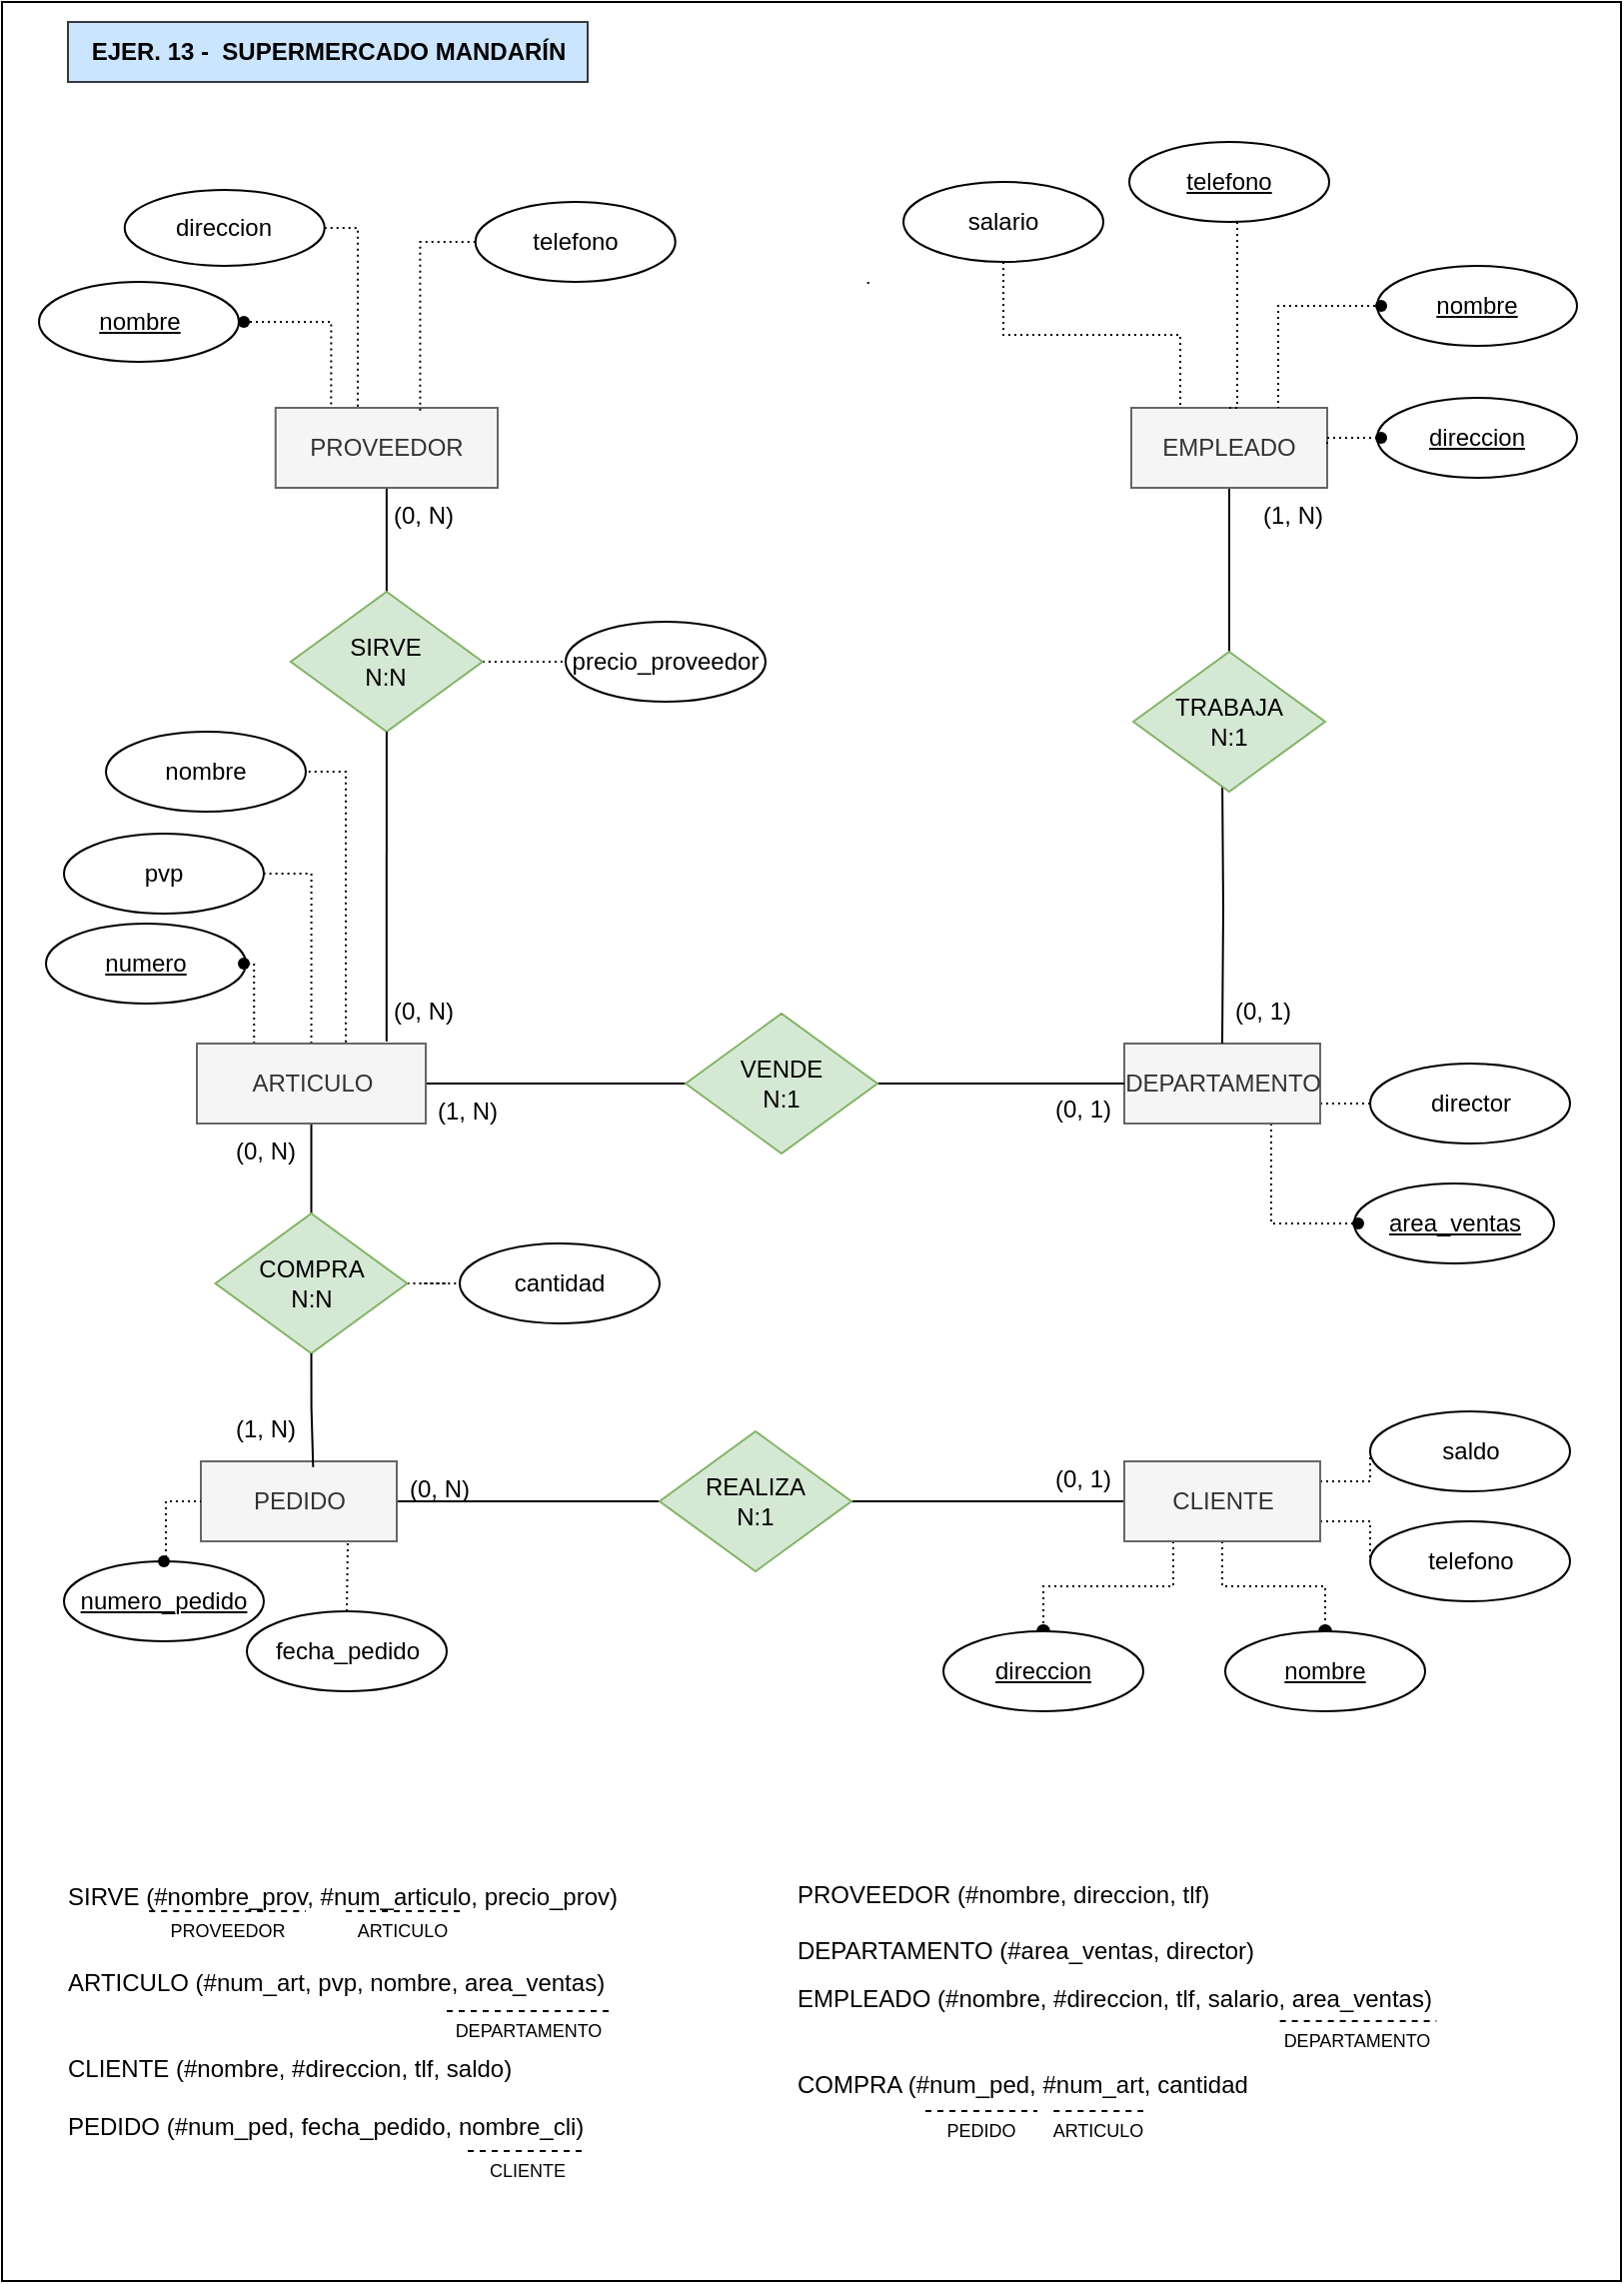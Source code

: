 <mxfile version="22.0.8" type="github">
  <diagram name="Página-1" id="rNv2XT3DsrLmQqYqhx01">
    <mxGraphModel dx="2074" dy="1156" grid="1" gridSize="10" guides="1" tooltips="1" connect="1" arrows="1" fold="1" page="1" pageScale="1" pageWidth="827" pageHeight="1169" math="0" shadow="0">
      <root>
        <mxCell id="0" />
        <mxCell id="1" parent="0" />
        <mxCell id="OWSkSyXiMmT7w753Sau2-60" value="&lt;br&gt;" style="rounded=0;whiteSpace=wrap;html=1;" parent="1" vertex="1">
          <mxGeometry x="8" y="15" width="810" height="1140" as="geometry" />
        </mxCell>
        <mxCell id="OWSkSyXiMmT7w753Sau2-1" style="edgeStyle=orthogonalEdgeStyle;rounded=0;orthogonalLoop=1;jettySize=auto;html=1;exitX=0.25;exitY=0;exitDx=0;exitDy=0;dashed=1;dashPattern=1 2;endArrow=none;endFill=0;" parent="1" source="OWSkSyXiMmT7w753Sau2-5" target="OWSkSyXiMmT7w753Sau2-28" edge="1">
          <mxGeometry relative="1" as="geometry">
            <Array as="points">
              <mxPoint x="134" y="496" />
            </Array>
          </mxGeometry>
        </mxCell>
        <mxCell id="OWSkSyXiMmT7w753Sau2-2" style="edgeStyle=orthogonalEdgeStyle;rounded=0;orthogonalLoop=1;jettySize=auto;html=1;exitX=1;exitY=0.5;exitDx=0;exitDy=0;endArrow=none;endFill=0;" parent="1" source="OWSkSyXiMmT7w753Sau2-5" target="OWSkSyXiMmT7w753Sau2-62" edge="1">
          <mxGeometry relative="1" as="geometry" />
        </mxCell>
        <mxCell id="OWSkSyXiMmT7w753Sau2-136" style="edgeStyle=orthogonalEdgeStyle;rounded=0;orthogonalLoop=1;jettySize=auto;html=1;exitX=0.75;exitY=0;exitDx=0;exitDy=0;entryX=1;entryY=0.5;entryDx=0;entryDy=0;dashed=1;dashPattern=1 2;endArrow=none;endFill=0;" parent="1" source="OWSkSyXiMmT7w753Sau2-5" target="OWSkSyXiMmT7w753Sau2-25" edge="1">
          <mxGeometry relative="1" as="geometry">
            <Array as="points">
              <mxPoint x="180" y="536" />
              <mxPoint x="180" y="400" />
            </Array>
          </mxGeometry>
        </mxCell>
        <mxCell id="OWSkSyXiMmT7w753Sau2-137" style="edgeStyle=orthogonalEdgeStyle;rounded=0;orthogonalLoop=1;jettySize=auto;html=1;exitX=0.5;exitY=0;exitDx=0;exitDy=0;entryX=1;entryY=0.5;entryDx=0;entryDy=0;dashed=1;dashPattern=1 2;endArrow=none;endFill=0;" parent="1" source="OWSkSyXiMmT7w753Sau2-5" target="OWSkSyXiMmT7w753Sau2-24" edge="1">
          <mxGeometry relative="1" as="geometry" />
        </mxCell>
        <mxCell id="OWSkSyXiMmT7w753Sau2-144" style="edgeStyle=orthogonalEdgeStyle;rounded=0;orthogonalLoop=1;jettySize=auto;html=1;exitX=0.5;exitY=1;exitDx=0;exitDy=0;endArrow=none;endFill=0;" parent="1" source="OWSkSyXiMmT7w753Sau2-5" target="OWSkSyXiMmT7w753Sau2-135" edge="1">
          <mxGeometry relative="1" as="geometry" />
        </mxCell>
        <mxCell id="OWSkSyXiMmT7w753Sau2-5" value="ARTICULO" style="whiteSpace=wrap;html=1;align=center;fillColor=#f5f5f5;fontColor=#333333;strokeColor=#666666;" parent="1" vertex="1">
          <mxGeometry x="105.5" y="536" width="114.5" height="40" as="geometry" />
        </mxCell>
        <mxCell id="OWSkSyXiMmT7w753Sau2-7" style="edgeStyle=orthogonalEdgeStyle;rounded=0;orthogonalLoop=1;jettySize=auto;html=1;exitDx=0;exitDy=0;entryX=0.5;entryY=1;entryDx=0;entryDy=0;dashed=1;dashPattern=1 2;endArrow=none;endFill=0;" parent="1" target="OWSkSyXiMmT7w753Sau2-21" edge="1">
          <mxGeometry relative="1" as="geometry">
            <mxPoint x="626" y="125" as="sourcePoint" />
          </mxGeometry>
        </mxCell>
        <mxCell id="OWSkSyXiMmT7w753Sau2-127" style="edgeStyle=orthogonalEdgeStyle;rounded=0;orthogonalLoop=1;jettySize=auto;html=1;exitX=0.5;exitY=1;exitDx=0;exitDy=0;entryX=0.5;entryY=0;entryDx=0;entryDy=0;endArrow=none;endFill=0;" parent="1" source="OWSkSyXiMmT7w753Sau2-8" target="OWSkSyXiMmT7w753Sau2-125" edge="1">
          <mxGeometry relative="1" as="geometry" />
        </mxCell>
        <mxCell id="OWSkSyXiMmT7w753Sau2-8" value="EMPLEADO" style="whiteSpace=wrap;html=1;align=center;fillColor=#f5f5f5;fontColor=#333333;strokeColor=#666666;" parent="1" vertex="1">
          <mxGeometry x="573" y="218" width="98" height="40" as="geometry" />
        </mxCell>
        <mxCell id="OWSkSyXiMmT7w753Sau2-132" style="edgeStyle=orthogonalEdgeStyle;rounded=0;orthogonalLoop=1;jettySize=auto;html=1;exitX=0.5;exitY=1;exitDx=0;exitDy=0;endArrow=none;endFill=0;" parent="1" source="OWSkSyXiMmT7w753Sau2-10" target="OWSkSyXiMmT7w753Sau2-124" edge="1">
          <mxGeometry relative="1" as="geometry" />
        </mxCell>
        <mxCell id="OWSkSyXiMmT7w753Sau2-10" value="PROVEEDOR" style="whiteSpace=wrap;html=1;align=center;fillColor=#f5f5f5;fontColor=#333333;strokeColor=#666666;" parent="1" vertex="1">
          <mxGeometry x="144.87" y="218" width="111.13" height="40" as="geometry" />
        </mxCell>
        <mxCell id="OWSkSyXiMmT7w753Sau2-11" style="edgeStyle=orthogonalEdgeStyle;rounded=0;orthogonalLoop=1;jettySize=auto;html=1;exitX=0.5;exitY=0;exitDx=0;exitDy=0;entryX=0.5;entryY=0;entryDx=0;entryDy=0;" parent="1" edge="1">
          <mxGeometry relative="1" as="geometry">
            <mxPoint x="50.5" y="454" as="sourcePoint" />
            <mxPoint x="50.5" y="454" as="targetPoint" />
          </mxGeometry>
        </mxCell>
        <mxCell id="OWSkSyXiMmT7w753Sau2-17" value="EJER. 13 -&amp;nbsp; SUPERMERCADO MANDARÍN" style="text;html=1;align=center;verticalAlign=middle;resizable=0;points=[];autosize=1;strokeColor=#36393d;fillColor=#cce5ff;fontStyle=1;fontSize=12;" parent="1" vertex="1">
          <mxGeometry x="41" y="25" width="260" height="30" as="geometry" />
        </mxCell>
        <mxCell id="OWSkSyXiMmT7w753Sau2-18" style="edgeStyle=orthogonalEdgeStyle;rounded=0;orthogonalLoop=1;jettySize=auto;html=1;exitX=0;exitY=0.5;exitDx=0;exitDy=0;entryX=1;entryY=0.5;entryDx=0;entryDy=0;endArrow=none;endFill=0;startArrow=none;startFill=0;strokeColor=none;" parent="1" edge="1">
          <mxGeometry relative="1" as="geometry">
            <mxPoint x="77" y="253" as="sourcePoint" />
            <mxPoint x="127" y="253" as="targetPoint" />
          </mxGeometry>
        </mxCell>
        <mxCell id="OWSkSyXiMmT7w753Sau2-19" style="edgeStyle=orthogonalEdgeStyle;rounded=0;orthogonalLoop=1;jettySize=auto;html=1;exitDx=0;exitDy=0;entryX=0.75;entryY=0;entryDx=0;entryDy=0;dashed=1;dashPattern=1 2;endArrow=none;endFill=0;" parent="1" source="OWSkSyXiMmT7w753Sau2-120" target="OWSkSyXiMmT7w753Sau2-8" edge="1">
          <mxGeometry relative="1" as="geometry" />
        </mxCell>
        <mxCell id="OWSkSyXiMmT7w753Sau2-20" value="nombre" style="ellipse;whiteSpace=wrap;html=1;align=center;fontStyle=4" parent="1" vertex="1">
          <mxGeometry x="696" y="147" width="100" height="40" as="geometry" />
        </mxCell>
        <mxCell id="OWSkSyXiMmT7w753Sau2-21" value="telefono" style="ellipse;whiteSpace=wrap;html=1;align=center;fontStyle=4;" parent="1" vertex="1">
          <mxGeometry x="572" y="85" width="100" height="40" as="geometry" />
        </mxCell>
        <mxCell id="OWSkSyXiMmT7w753Sau2-118" style="edgeStyle=orthogonalEdgeStyle;rounded=0;orthogonalLoop=1;jettySize=auto;html=1;exitDx=0;exitDy=0;entryX=0.25;entryY=0;entryDx=0;entryDy=0;dashed=1;dashPattern=1 2;endArrow=none;endFill=0;" parent="1" source="OWSkSyXiMmT7w753Sau2-115" target="OWSkSyXiMmT7w753Sau2-10" edge="1">
          <mxGeometry relative="1" as="geometry" />
        </mxCell>
        <mxCell id="OWSkSyXiMmT7w753Sau2-22" value="nombre" style="ellipse;whiteSpace=wrap;html=1;align=center;fontStyle=4" parent="1" vertex="1">
          <mxGeometry x="26.5" y="155" width="100" height="40" as="geometry" />
        </mxCell>
        <mxCell id="OWSkSyXiMmT7w753Sau2-23" style="edgeStyle=orthogonalEdgeStyle;rounded=0;orthogonalLoop=1;jettySize=auto;html=1;exitDx=0;exitDy=0;entryX=0.5;entryY=0;entryDx=0;entryDy=0;endArrow=none;endFill=0;dashed=1;dashPattern=1 2;" parent="1" edge="1">
          <mxGeometry relative="1" as="geometry">
            <mxPoint x="60.5" y="606" as="sourcePoint" />
            <mxPoint x="60.5" y="606" as="targetPoint" />
          </mxGeometry>
        </mxCell>
        <mxCell id="OWSkSyXiMmT7w753Sau2-24" value="pvp" style="ellipse;whiteSpace=wrap;html=1;align=center;" parent="1" vertex="1">
          <mxGeometry x="39" y="431" width="100" height="40" as="geometry" />
        </mxCell>
        <mxCell id="OWSkSyXiMmT7w753Sau2-25" value="nombre" style="ellipse;whiteSpace=wrap;html=1;align=center;fontStyle=0" parent="1" vertex="1">
          <mxGeometry x="60" y="380" width="100" height="40" as="geometry" />
        </mxCell>
        <mxCell id="OWSkSyXiMmT7w753Sau2-26" value="numero" style="ellipse;whiteSpace=wrap;html=1;align=center;fontStyle=4" parent="1" vertex="1">
          <mxGeometry x="30" y="476" width="100" height="40" as="geometry" />
        </mxCell>
        <mxCell id="OWSkSyXiMmT7w753Sau2-27" value="(0, N)" style="text;strokeColor=none;fillColor=none;spacingLeft=4;spacingRight=4;overflow=hidden;rotatable=0;points=[[0,0.5],[1,0.5]];portConstraint=eastwest;fontSize=12;whiteSpace=wrap;html=1;" parent="1" vertex="1">
          <mxGeometry x="198.44" y="506" width="50" height="30" as="geometry" />
        </mxCell>
        <mxCell id="OWSkSyXiMmT7w753Sau2-28" value="" style="shape=waypoint;sketch=0;fillStyle=solid;size=6;pointerEvents=1;points=[];fillColor=none;resizable=0;rotatable=0;perimeter=centerPerimeter;snapToPoint=1;dashed=1;dashPattern=1 2;" parent="1" vertex="1">
          <mxGeometry x="119" y="486" width="20" height="20" as="geometry" />
        </mxCell>
        <mxCell id="OWSkSyXiMmT7w753Sau2-35" style="edgeStyle=orthogonalEdgeStyle;rounded=0;orthogonalLoop=1;jettySize=auto;html=1;exitX=1;exitY=0.75;exitDx=0;exitDy=0;entryX=0;entryY=0.5;entryDx=0;entryDy=0;dashed=1;dashPattern=1 2;endArrow=none;endFill=0;" parent="1" source="OWSkSyXiMmT7w753Sau2-38" target="OWSkSyXiMmT7w753Sau2-46" edge="1">
          <mxGeometry relative="1" as="geometry" />
        </mxCell>
        <mxCell id="OWSkSyXiMmT7w753Sau2-36" style="edgeStyle=orthogonalEdgeStyle;rounded=0;orthogonalLoop=1;jettySize=auto;html=1;exitX=0.75;exitY=1;exitDx=0;exitDy=0;entryX=0;entryY=0.5;entryDx=0;entryDy=0;dashed=1;dashPattern=1 2;endArrow=none;endFill=0;" parent="1" source="OWSkSyXiMmT7w753Sau2-38" target="OWSkSyXiMmT7w753Sau2-45" edge="1">
          <mxGeometry relative="1" as="geometry" />
        </mxCell>
        <mxCell id="OWSkSyXiMmT7w753Sau2-38" value="DEPARTAMENTO" style="whiteSpace=wrap;html=1;align=center;fillColor=#f5f5f5;fontColor=#333333;strokeColor=#666666;" parent="1" vertex="1">
          <mxGeometry x="569.5" y="536" width="98" height="40" as="geometry" />
        </mxCell>
        <mxCell id="OWSkSyXiMmT7w753Sau2-45" value="area_ventas" style="ellipse;whiteSpace=wrap;html=1;align=center;fontStyle=4;" parent="1" vertex="1">
          <mxGeometry x="684.5" y="606" width="100" height="40" as="geometry" />
        </mxCell>
        <mxCell id="OWSkSyXiMmT7w753Sau2-46" value="director" style="ellipse;whiteSpace=wrap;html=1;align=center;" parent="1" vertex="1">
          <mxGeometry x="692.5" y="546" width="100" height="40" as="geometry" />
        </mxCell>
        <mxCell id="OWSkSyXiMmT7w753Sau2-48" style="edgeStyle=orthogonalEdgeStyle;rounded=0;orthogonalLoop=1;jettySize=auto;html=1;exitX=0.5;exitY=1;exitDx=0;exitDy=0;dashed=1;dashPattern=1 2;endArrow=none;endFill=0;" parent="1" edge="1">
          <mxGeometry relative="1" as="geometry">
            <mxPoint x="441.37" y="155" as="sourcePoint" />
            <mxPoint x="441.37" y="157" as="targetPoint" />
          </mxGeometry>
        </mxCell>
        <mxCell id="OWSkSyXiMmT7w753Sau2-49" value="telefono" style="ellipse;whiteSpace=wrap;html=1;align=center;" parent="1" vertex="1">
          <mxGeometry x="244.87" y="115" width="100" height="40" as="geometry" />
        </mxCell>
        <mxCell id="OWSkSyXiMmT7w753Sau2-61" style="edgeStyle=orthogonalEdgeStyle;rounded=0;orthogonalLoop=1;jettySize=auto;html=1;exitX=1;exitY=0.5;exitDx=0;exitDy=0;entryX=0;entryY=0.5;entryDx=0;entryDy=0;endArrow=none;endFill=0;" parent="1" source="OWSkSyXiMmT7w753Sau2-62" target="OWSkSyXiMmT7w753Sau2-38" edge="1">
          <mxGeometry relative="1" as="geometry" />
        </mxCell>
        <mxCell id="OWSkSyXiMmT7w753Sau2-62" value="VENDE&lt;br&gt;N:1" style="shape=rhombus;perimeter=rhombusPerimeter;whiteSpace=wrap;html=1;align=center;fillColor=#d5e8d4;strokeColor=#82b366;" parent="1" vertex="1">
          <mxGeometry x="350" y="521" width="96" height="70" as="geometry" />
        </mxCell>
        <mxCell id="OWSkSyXiMmT7w753Sau2-63" value="" style="shape=waypoint;sketch=0;fillStyle=solid;size=6;pointerEvents=1;points=[];fillColor=none;resizable=0;rotatable=0;perimeter=centerPerimeter;snapToPoint=1;" parent="1" vertex="1">
          <mxGeometry x="676.5" y="616" width="20" height="20" as="geometry" />
        </mxCell>
        <mxCell id="OWSkSyXiMmT7w753Sau2-64" style="edgeStyle=orthogonalEdgeStyle;rounded=0;orthogonalLoop=1;jettySize=auto;html=1;exitX=1;exitY=0.5;exitDx=0;exitDy=0;dashed=1;dashPattern=1 2;endArrow=none;endFill=0;" parent="1" source="OWSkSyXiMmT7w753Sau2-65" target="OWSkSyXiMmT7w753Sau2-10" edge="1">
          <mxGeometry relative="1" as="geometry">
            <Array as="points">
              <mxPoint x="186" y="128" />
            </Array>
          </mxGeometry>
        </mxCell>
        <mxCell id="OWSkSyXiMmT7w753Sau2-65" value="direccion" style="ellipse;whiteSpace=wrap;html=1;align=center;" parent="1" vertex="1">
          <mxGeometry x="69.37" y="109" width="100" height="38" as="geometry" />
        </mxCell>
        <mxCell id="OWSkSyXiMmT7w753Sau2-68" style="edgeStyle=orthogonalEdgeStyle;rounded=0;orthogonalLoop=1;jettySize=auto;html=1;exitX=0;exitY=0.5;exitDx=0;exitDy=0;entryX=0.651;entryY=0.058;entryDx=0;entryDy=0;entryPerimeter=0;dashed=1;dashPattern=1 2;endArrow=none;endFill=0;" parent="1" source="OWSkSyXiMmT7w753Sau2-49" target="OWSkSyXiMmT7w753Sau2-10" edge="1">
          <mxGeometry relative="1" as="geometry" />
        </mxCell>
        <mxCell id="OWSkSyXiMmT7w753Sau2-74" value="(0, N)" style="text;strokeColor=none;fillColor=none;spacingLeft=4;spacingRight=4;overflow=hidden;rotatable=0;points=[[0,0.5],[1,0.5]];portConstraint=eastwest;fontSize=12;whiteSpace=wrap;html=1;" parent="1" vertex="1">
          <mxGeometry x="206" y="745" width="50" height="30" as="geometry" />
        </mxCell>
        <mxCell id="OWSkSyXiMmT7w753Sau2-76" style="edgeStyle=orthogonalEdgeStyle;rounded=0;orthogonalLoop=1;jettySize=auto;html=1;exitX=0;exitY=0.5;exitDx=0;exitDy=0;entryX=1;entryY=0.5;entryDx=0;entryDy=0;dashed=1;dashPattern=1 2;endArrow=none;endFill=0;" parent="1" source="OWSkSyXiMmT7w753Sau2-77" target="OWSkSyXiMmT7w753Sau2-8" edge="1">
          <mxGeometry relative="1" as="geometry" />
        </mxCell>
        <mxCell id="OWSkSyXiMmT7w753Sau2-77" value="direccion" style="ellipse;whiteSpace=wrap;html=1;align=center;fontStyle=4" parent="1" vertex="1">
          <mxGeometry x="696" y="213" width="100" height="40" as="geometry" />
        </mxCell>
        <mxCell id="OWSkSyXiMmT7w753Sau2-78" style="edgeStyle=orthogonalEdgeStyle;rounded=0;orthogonalLoop=1;jettySize=auto;html=1;exitX=0.5;exitY=1;exitDx=0;exitDy=0;entryX=0.25;entryY=0;entryDx=0;entryDy=0;dashed=1;dashPattern=1 2;endArrow=none;endFill=0;" parent="1" source="OWSkSyXiMmT7w753Sau2-79" target="OWSkSyXiMmT7w753Sau2-8" edge="1">
          <mxGeometry relative="1" as="geometry" />
        </mxCell>
        <mxCell id="OWSkSyXiMmT7w753Sau2-79" value="salario" style="ellipse;whiteSpace=wrap;html=1;align=center;" parent="1" vertex="1">
          <mxGeometry x="459" y="105" width="100" height="40" as="geometry" />
        </mxCell>
        <mxCell id="OWSkSyXiMmT7w753Sau2-81" value="(0, N)" style="text;strokeColor=none;fillColor=none;spacingLeft=4;spacingRight=4;overflow=hidden;rotatable=0;points=[[0,0.5],[1,0.5]];portConstraint=eastwest;fontSize=12;whiteSpace=wrap;html=1;" parent="1" vertex="1">
          <mxGeometry x="198.44" y="258" width="50" height="30" as="geometry" />
        </mxCell>
        <mxCell id="OWSkSyXiMmT7w753Sau2-152" style="edgeStyle=orthogonalEdgeStyle;rounded=0;orthogonalLoop=1;jettySize=auto;html=1;exitX=1;exitY=0.5;exitDx=0;exitDy=0;entryX=0;entryY=0.5;entryDx=0;entryDy=0;endArrow=none;endFill=0;" parent="1" source="OWSkSyXiMmT7w753Sau2-84" target="OWSkSyXiMmT7w753Sau2-150" edge="1">
          <mxGeometry relative="1" as="geometry" />
        </mxCell>
        <mxCell id="OWSkSyXiMmT7w753Sau2-84" value="PEDIDO" style="whiteSpace=wrap;html=1;align=center;fillColor=#f5f5f5;fontColor=#333333;strokeColor=#666666;" parent="1" vertex="1">
          <mxGeometry x="107.5" y="745" width="98" height="40" as="geometry" />
        </mxCell>
        <mxCell id="OWSkSyXiMmT7w753Sau2-87" style="edgeStyle=orthogonalEdgeStyle;rounded=0;orthogonalLoop=1;jettySize=auto;html=1;exitX=0.5;exitY=0;exitDx=0;exitDy=0;entryX=0;entryY=0.5;entryDx=0;entryDy=0;dashed=1;dashPattern=1 2;endArrow=none;endFill=0;" parent="1" source="OWSkSyXiMmT7w753Sau2-88" target="OWSkSyXiMmT7w753Sau2-84" edge="1">
          <mxGeometry relative="1" as="geometry">
            <Array as="points">
              <mxPoint x="89" y="810" />
              <mxPoint x="90" y="810" />
              <mxPoint x="90" y="765" />
            </Array>
          </mxGeometry>
        </mxCell>
        <mxCell id="OWSkSyXiMmT7w753Sau2-88" value="numero_pedido" style="ellipse;whiteSpace=wrap;html=1;align=center;fontStyle=4" parent="1" vertex="1">
          <mxGeometry x="39" y="795" width="100" height="40" as="geometry" />
        </mxCell>
        <mxCell id="OWSkSyXiMmT7w753Sau2-89" style="edgeStyle=orthogonalEdgeStyle;rounded=0;orthogonalLoop=1;jettySize=auto;html=1;exitX=0.5;exitY=0;exitDx=0;exitDy=0;entryX=0.75;entryY=1;entryDx=0;entryDy=0;dashed=1;dashPattern=1 2;endArrow=none;endFill=0;" parent="1" source="OWSkSyXiMmT7w753Sau2-90" target="OWSkSyXiMmT7w753Sau2-84" edge="1">
          <mxGeometry relative="1" as="geometry">
            <Array as="points" />
          </mxGeometry>
        </mxCell>
        <mxCell id="OWSkSyXiMmT7w753Sau2-90" value="fecha_pedido" style="ellipse;whiteSpace=wrap;html=1;align=center;" parent="1" vertex="1">
          <mxGeometry x="130.5" y="820" width="100" height="40" as="geometry" />
        </mxCell>
        <mxCell id="OWSkSyXiMmT7w753Sau2-92" value="(1, N)" style="text;strokeColor=none;fillColor=none;spacingLeft=4;spacingRight=4;overflow=hidden;rotatable=0;points=[[0,0.5],[1,0.5]];portConstraint=eastwest;fontSize=12;whiteSpace=wrap;html=1;" parent="1" vertex="1">
          <mxGeometry x="119" y="715" width="50" height="30" as="geometry" />
        </mxCell>
        <mxCell id="OWSkSyXiMmT7w753Sau2-98" value="" style="edgeStyle=orthogonalEdgeStyle;rounded=0;orthogonalLoop=1;jettySize=auto;html=1;exitX=0.5;exitY=0;exitDx=0;exitDy=0;entryDx=0;entryDy=0;dashed=1;dashPattern=1 2;endArrow=none;endFill=0;" parent="1" source="OWSkSyXiMmT7w753Sau2-8" edge="1">
          <mxGeometry relative="1" as="geometry">
            <mxPoint x="622" y="218" as="sourcePoint" />
            <mxPoint x="626" y="125" as="targetPoint" />
            <Array as="points">
              <mxPoint x="626" y="218" />
            </Array>
          </mxGeometry>
        </mxCell>
        <mxCell id="OWSkSyXiMmT7w753Sau2-119" value="" style="edgeStyle=orthogonalEdgeStyle;rounded=0;orthogonalLoop=1;jettySize=auto;html=1;exitX=1;exitY=0.5;exitDx=0;exitDy=0;entryDx=0;entryDy=0;dashed=1;dashPattern=1 2;endArrow=none;endFill=0;" parent="1" source="OWSkSyXiMmT7w753Sau2-22" target="OWSkSyXiMmT7w753Sau2-115" edge="1">
          <mxGeometry relative="1" as="geometry">
            <mxPoint x="127" y="175" as="sourcePoint" />
            <mxPoint x="173" y="218" as="targetPoint" />
          </mxGeometry>
        </mxCell>
        <mxCell id="OWSkSyXiMmT7w753Sau2-115" value="" style="shape=waypoint;sketch=0;fillStyle=solid;size=6;pointerEvents=1;points=[];fillColor=none;resizable=0;rotatable=0;perimeter=centerPerimeter;snapToPoint=1;dashed=1;dashPattern=1 2;" parent="1" vertex="1">
          <mxGeometry x="119" y="165" width="20" height="20" as="geometry" />
        </mxCell>
        <mxCell id="OWSkSyXiMmT7w753Sau2-121" value="" style="edgeStyle=orthogonalEdgeStyle;rounded=0;orthogonalLoop=1;jettySize=auto;html=1;exitX=0;exitY=0.5;exitDx=0;exitDy=0;entryDx=0;entryDy=0;dashed=1;dashPattern=1 2;endArrow=none;endFill=0;" parent="1" source="OWSkSyXiMmT7w753Sau2-20" target="OWSkSyXiMmT7w753Sau2-120" edge="1">
          <mxGeometry relative="1" as="geometry">
            <mxPoint x="696" y="167" as="sourcePoint" />
            <mxPoint x="647" y="218" as="targetPoint" />
          </mxGeometry>
        </mxCell>
        <mxCell id="OWSkSyXiMmT7w753Sau2-120" value="" style="shape=waypoint;sketch=0;fillStyle=solid;size=6;pointerEvents=1;points=[];fillColor=none;resizable=0;rotatable=0;perimeter=centerPerimeter;snapToPoint=1;" parent="1" vertex="1">
          <mxGeometry x="688" y="157" width="20" height="20" as="geometry" />
        </mxCell>
        <mxCell id="OWSkSyXiMmT7w753Sau2-122" value="" style="shape=waypoint;sketch=0;fillStyle=solid;size=6;pointerEvents=1;points=[];fillColor=none;resizable=0;rotatable=0;perimeter=centerPerimeter;snapToPoint=1;" parent="1" vertex="1">
          <mxGeometry x="688" y="223" width="20" height="20" as="geometry" />
        </mxCell>
        <mxCell id="OWSkSyXiMmT7w753Sau2-123" value="(1, N)" style="text;strokeColor=none;fillColor=none;spacingLeft=4;spacingRight=4;overflow=hidden;rotatable=0;points=[[0,0.5],[1,0.5]];portConstraint=eastwest;fontSize=12;whiteSpace=wrap;html=1;" parent="1" vertex="1">
          <mxGeometry x="632.5" y="258" width="50" height="30" as="geometry" />
        </mxCell>
        <mxCell id="OWSkSyXiMmT7w753Sau2-159" style="edgeStyle=orthogonalEdgeStyle;rounded=0;orthogonalLoop=1;jettySize=auto;html=1;exitX=1;exitY=0.5;exitDx=0;exitDy=0;entryX=0;entryY=0.5;entryDx=0;entryDy=0;dashed=1;dashPattern=1 2;endArrow=none;endFill=0;" parent="1" source="OWSkSyXiMmT7w753Sau2-124" target="OWSkSyXiMmT7w753Sau2-158" edge="1">
          <mxGeometry relative="1" as="geometry" />
        </mxCell>
        <mxCell id="OWSkSyXiMmT7w753Sau2-124" value="SIRVE&lt;br&gt;N:N" style="shape=rhombus;perimeter=rhombusPerimeter;whiteSpace=wrap;html=1;align=center;fillColor=#d5e8d4;strokeColor=#82b366;" parent="1" vertex="1">
          <mxGeometry x="152.44" y="310" width="96" height="70" as="geometry" />
        </mxCell>
        <mxCell id="OWSkSyXiMmT7w753Sau2-128" style="edgeStyle=orthogonalEdgeStyle;rounded=0;orthogonalLoop=1;jettySize=auto;html=1;exitX=0.5;exitY=1;exitDx=0;exitDy=0;endArrow=none;endFill=0;" parent="1" target="OWSkSyXiMmT7w753Sau2-38" edge="1">
          <mxGeometry relative="1" as="geometry">
            <mxPoint x="618.5" y="400" as="sourcePoint" />
          </mxGeometry>
        </mxCell>
        <mxCell id="OWSkSyXiMmT7w753Sau2-125" value="TRABAJA&lt;br&gt;N:1" style="shape=rhombus;perimeter=rhombusPerimeter;whiteSpace=wrap;html=1;align=center;fillColor=#d5e8d4;strokeColor=#82b366;" parent="1" vertex="1">
          <mxGeometry x="574" y="340" width="96" height="70" as="geometry" />
        </mxCell>
        <mxCell id="OWSkSyXiMmT7w753Sau2-129" value="(0, 1)" style="text;strokeColor=none;fillColor=none;spacingLeft=4;spacingRight=4;overflow=hidden;rotatable=0;points=[[0,0.5],[1,0.5]];portConstraint=eastwest;fontSize=12;whiteSpace=wrap;html=1;" parent="1" vertex="1">
          <mxGeometry x="618.5" y="506" width="50" height="30" as="geometry" />
        </mxCell>
        <mxCell id="OWSkSyXiMmT7w753Sau2-133" style="edgeStyle=orthogonalEdgeStyle;rounded=0;orthogonalLoop=1;jettySize=auto;html=1;exitX=0.5;exitY=1;exitDx=0;exitDy=0;endArrow=none;endFill=0;" parent="1" source="OWSkSyXiMmT7w753Sau2-124" edge="1">
          <mxGeometry relative="1" as="geometry">
            <mxPoint x="200" y="535" as="targetPoint" />
            <Array as="points">
              <mxPoint x="200" y="535" />
            </Array>
          </mxGeometry>
        </mxCell>
        <mxCell id="OWSkSyXiMmT7w753Sau2-156" style="edgeStyle=orthogonalEdgeStyle;rounded=0;orthogonalLoop=1;jettySize=auto;html=1;exitX=1;exitY=0.5;exitDx=0;exitDy=0;dashed=1;dashPattern=1 2;endArrow=none;endFill=0;" parent="1" source="OWSkSyXiMmT7w753Sau2-135" target="OWSkSyXiMmT7w753Sau2-155" edge="1">
          <mxGeometry relative="1" as="geometry" />
        </mxCell>
        <mxCell id="OWSkSyXiMmT7w753Sau2-135" value="COMPRA&lt;br&gt;N:N" style="shape=rhombus;perimeter=rhombusPerimeter;whiteSpace=wrap;html=1;align=center;fillColor=#d5e8d4;strokeColor=#82b366;" parent="1" vertex="1">
          <mxGeometry x="114.75" y="621" width="96" height="70" as="geometry" />
        </mxCell>
        <mxCell id="OWSkSyXiMmT7w753Sau2-141" value="" style="shape=waypoint;sketch=0;fillStyle=solid;size=6;pointerEvents=1;points=[];fillColor=none;resizable=0;rotatable=0;perimeter=centerPerimeter;snapToPoint=1;" parent="1" vertex="1">
          <mxGeometry x="79.0" y="785" width="20" height="20" as="geometry" />
        </mxCell>
        <mxCell id="OWSkSyXiMmT7w753Sau2-143" value="(0, N)" style="text;strokeColor=none;fillColor=none;spacingLeft=4;spacingRight=4;overflow=hidden;rotatable=0;points=[[0,0.5],[1,0.5]];portConstraint=eastwest;fontSize=12;whiteSpace=wrap;html=1;" parent="1" vertex="1">
          <mxGeometry x="119.37" y="576" width="50" height="30" as="geometry" />
        </mxCell>
        <mxCell id="OWSkSyXiMmT7w753Sau2-145" style="edgeStyle=orthogonalEdgeStyle;rounded=0;orthogonalLoop=1;jettySize=auto;html=1;exitX=0.5;exitY=1;exitDx=0;exitDy=0;entryX=0.573;entryY=0.071;entryDx=0;entryDy=0;entryPerimeter=0;endArrow=none;endFill=0;" parent="1" source="OWSkSyXiMmT7w753Sau2-135" target="OWSkSyXiMmT7w753Sau2-84" edge="1">
          <mxGeometry relative="1" as="geometry" />
        </mxCell>
        <mxCell id="OWSkSyXiMmT7w753Sau2-148" value="(1, N)" style="text;strokeColor=none;fillColor=none;spacingLeft=4;spacingRight=4;overflow=hidden;rotatable=0;points=[[0,0.5],[1,0.5]];portConstraint=eastwest;fontSize=12;whiteSpace=wrap;html=1;" parent="1" vertex="1">
          <mxGeometry x="220" y="556" width="50" height="30" as="geometry" />
        </mxCell>
        <mxCell id="OWSkSyXiMmT7w753Sau2-149" value="(0, 1)" style="text;strokeColor=none;fillColor=none;spacingLeft=4;spacingRight=4;overflow=hidden;rotatable=0;points=[[0,0.5],[1,0.5]];portConstraint=eastwest;fontSize=12;whiteSpace=wrap;html=1;" parent="1" vertex="1">
          <mxGeometry x="529" y="555" width="50" height="30" as="geometry" />
        </mxCell>
        <mxCell id="OWSkSyXiMmT7w753Sau2-153" style="edgeStyle=orthogonalEdgeStyle;rounded=0;orthogonalLoop=1;jettySize=auto;html=1;exitX=1;exitY=0.5;exitDx=0;exitDy=0;endArrow=none;endFill=0;" parent="1" source="OWSkSyXiMmT7w753Sau2-150" target="OWSkSyXiMmT7w753Sau2-151" edge="1">
          <mxGeometry relative="1" as="geometry" />
        </mxCell>
        <mxCell id="OWSkSyXiMmT7w753Sau2-150" value="REALIZA&lt;br&gt;N:1" style="shape=rhombus;perimeter=rhombusPerimeter;whiteSpace=wrap;html=1;align=center;fillColor=#d5e8d4;strokeColor=#82b366;" parent="1" vertex="1">
          <mxGeometry x="337" y="730" width="96" height="70" as="geometry" />
        </mxCell>
        <mxCell id="OWSkSyXiMmT7w753Sau2-166" value="" style="edgeStyle=orthogonalEdgeStyle;rounded=0;orthogonalLoop=1;jettySize=auto;html=1;endArrow=oval;endFill=1;dashed=1;dashPattern=1 2;" parent="1" source="OWSkSyXiMmT7w753Sau2-151" target="OWSkSyXiMmT7w753Sau2-161" edge="1">
          <mxGeometry relative="1" as="geometry" />
        </mxCell>
        <mxCell id="OWSkSyXiMmT7w753Sau2-167" style="edgeStyle=orthogonalEdgeStyle;rounded=0;orthogonalLoop=1;jettySize=auto;html=1;exitX=0.25;exitY=1;exitDx=0;exitDy=0;entryX=0.5;entryY=0;entryDx=0;entryDy=0;dashed=1;dashPattern=1 2;endArrow=oval;endFill=1;" parent="1" source="OWSkSyXiMmT7w753Sau2-151" target="OWSkSyXiMmT7w753Sau2-160" edge="1">
          <mxGeometry relative="1" as="geometry" />
        </mxCell>
        <mxCell id="OWSkSyXiMmT7w753Sau2-168" style="edgeStyle=orthogonalEdgeStyle;rounded=0;orthogonalLoop=1;jettySize=auto;html=1;exitX=1;exitY=0.25;exitDx=0;exitDy=0;entryX=0;entryY=0.5;entryDx=0;entryDy=0;endArrow=none;endFill=0;dashed=1;dashPattern=1 2;" parent="1" source="OWSkSyXiMmT7w753Sau2-151" target="OWSkSyXiMmT7w753Sau2-163" edge="1">
          <mxGeometry relative="1" as="geometry" />
        </mxCell>
        <mxCell id="OWSkSyXiMmT7w753Sau2-169" style="edgeStyle=orthogonalEdgeStyle;rounded=0;orthogonalLoop=1;jettySize=auto;html=1;exitX=1;exitY=0.75;exitDx=0;exitDy=0;entryX=0;entryY=0.5;entryDx=0;entryDy=0;endArrow=none;endFill=0;dashed=1;dashPattern=1 2;" parent="1" source="OWSkSyXiMmT7w753Sau2-151" target="OWSkSyXiMmT7w753Sau2-162" edge="1">
          <mxGeometry relative="1" as="geometry" />
        </mxCell>
        <mxCell id="OWSkSyXiMmT7w753Sau2-151" value="CLIENTE" style="whiteSpace=wrap;html=1;align=center;fillColor=#f5f5f5;fontColor=#333333;strokeColor=#666666;" parent="1" vertex="1">
          <mxGeometry x="569.5" y="745" width="98" height="40" as="geometry" />
        </mxCell>
        <mxCell id="OWSkSyXiMmT7w753Sau2-154" value="(0, 1)" style="text;strokeColor=none;fillColor=none;spacingLeft=4;spacingRight=4;overflow=hidden;rotatable=0;points=[[0,0.5],[1,0.5]];portConstraint=eastwest;fontSize=12;whiteSpace=wrap;html=1;" parent="1" vertex="1">
          <mxGeometry x="529" y="740" width="50" height="30" as="geometry" />
        </mxCell>
        <mxCell id="OWSkSyXiMmT7w753Sau2-155" value="cantidad" style="ellipse;whiteSpace=wrap;html=1;align=center;fontStyle=0" parent="1" vertex="1">
          <mxGeometry x="237" y="636" width="100" height="40" as="geometry" />
        </mxCell>
        <mxCell id="OWSkSyXiMmT7w753Sau2-158" value="precio_proveedor" style="ellipse;whiteSpace=wrap;html=1;align=center;fontStyle=0" parent="1" vertex="1">
          <mxGeometry x="290" y="325" width="100" height="40" as="geometry" />
        </mxCell>
        <mxCell id="OWSkSyXiMmT7w753Sau2-160" value="direccion" style="ellipse;whiteSpace=wrap;html=1;align=center;fontStyle=4" parent="1" vertex="1">
          <mxGeometry x="479" y="830" width="100" height="40" as="geometry" />
        </mxCell>
        <mxCell id="OWSkSyXiMmT7w753Sau2-161" value="nombre" style="ellipse;whiteSpace=wrap;html=1;align=center;fontStyle=4;" parent="1" vertex="1">
          <mxGeometry x="620" y="830" width="100" height="40" as="geometry" />
        </mxCell>
        <mxCell id="OWSkSyXiMmT7w753Sau2-162" value="telefono" style="ellipse;whiteSpace=wrap;html=1;align=center;" parent="1" vertex="1">
          <mxGeometry x="692.5" y="775" width="100" height="40" as="geometry" />
        </mxCell>
        <mxCell id="OWSkSyXiMmT7w753Sau2-163" value="saldo" style="ellipse;whiteSpace=wrap;html=1;align=center;" parent="1" vertex="1">
          <mxGeometry x="692.5" y="720" width="100" height="40" as="geometry" />
        </mxCell>
        <mxCell id="OWSkSyXiMmT7w753Sau2-52" value="&lt;div style=&quot;text-align: justify; font-size: 12px;&quot;&gt;&lt;span style=&quot;background-color: initial; font-size: 12px;&quot;&gt;PROVEEDOR (#nombre, direccion, tlf)&lt;/span&gt;&lt;/div&gt;&lt;div style=&quot;text-align: justify; font-size: 12px;&quot;&gt;&lt;br style=&quot;font-size: 12px;&quot;&gt;&lt;/div&gt;&lt;div style=&quot;text-align: justify; font-size: 12px;&quot;&gt;DEPARTAMENTO (#area_ventas, director)&lt;/div&gt;&lt;div style=&quot;text-align: justify; font-size: 12px;&quot;&gt;&lt;br style=&quot;font-size: 12px;&quot;&gt;&lt;/div&gt;&lt;div style=&quot;text-align: justify; font-size: 12px;&quot;&gt;&lt;br&gt;&lt;/div&gt;" style="text;html=1;align=left;verticalAlign=middle;resizable=1;points=[];autosize=1;strokeColor=none;fillColor=none;movable=1;rotatable=1;deletable=1;editable=1;locked=0;connectable=1;container=0;fontSize=12;" parent="1" vertex="1">
          <mxGeometry x="404" y="950" width="250" height="80" as="geometry" />
        </mxCell>
        <mxCell id="OWSkSyXiMmT7w753Sau2-106" value="&lt;div style=&quot;&quot;&gt;&lt;span style=&quot;background-color: initial;&quot;&gt;SIRVE (#nombre_prov, #num_articulo, precio_prov)&lt;/span&gt;&lt;br&gt;&lt;/div&gt;&lt;div style=&quot;&quot;&gt;&lt;br&gt;&lt;/div&gt;&lt;div style=&quot;&quot;&gt;&lt;br&gt;&lt;/div&gt;&lt;div style=&quot;&quot;&gt;&lt;span style=&quot;background-color: initial;&quot;&gt;ARTICULO (#num_art, pvp, nombre, area_ventas)&lt;/span&gt;&lt;/div&gt;&lt;div style=&quot;&quot;&gt;&lt;br&gt;&lt;/div&gt;&lt;div style=&quot;&quot;&gt;&lt;br&gt;&lt;/div&gt;&lt;div style=&quot;&quot;&gt;&lt;span style=&quot;background-color: initial;&quot;&gt;CLIENTE (#nombre, #direccion, tlf, saldo)&lt;/span&gt;&lt;/div&gt;&lt;div style=&quot;&quot;&gt;&lt;span style=&quot;background-color: initial;&quot;&gt;&lt;br&gt;&lt;/span&gt;&lt;/div&gt;&lt;div style=&quot;&quot;&gt;&lt;span style=&quot;background-color: initial;&quot;&gt;PEDIDO (#num_ped, fecha_pedido, nombre_cli)&lt;/span&gt;&lt;/div&gt;" style="text;html=1;align=left;verticalAlign=middle;resizable=0;points=[];autosize=1;strokeColor=none;fillColor=none;" parent="1" vertex="1">
          <mxGeometry x="39" y="950" width="300" height="140" as="geometry" />
        </mxCell>
        <mxCell id="OWSkSyXiMmT7w753Sau2-173" value="PROVEEDOR" style="text;html=1;strokeColor=none;fillColor=none;align=center;verticalAlign=middle;whiteSpace=wrap;rounded=0;fontSize=9;container=0;" parent="1" vertex="1">
          <mxGeometry x="81.63" y="970" width="78.37" height="20" as="geometry" />
        </mxCell>
        <mxCell id="OWSkSyXiMmT7w753Sau2-174" value="" style="endArrow=none;dashed=1;html=1;rounded=0;exitX=0;exitY=0;exitDx=0;exitDy=0;entryX=1;entryY=0;entryDx=0;entryDy=0;" parent="1" source="OWSkSyXiMmT7w753Sau2-173" target="OWSkSyXiMmT7w753Sau2-173" edge="1">
          <mxGeometry width="50" height="50" relative="1" as="geometry">
            <mxPoint x="-274.07" y="1110" as="sourcePoint" />
            <mxPoint x="-196.17" y="1109" as="targetPoint" />
          </mxGeometry>
        </mxCell>
        <mxCell id="OWSkSyXiMmT7w753Sau2-175" value="ARTICULO" style="text;html=1;strokeColor=none;fillColor=none;align=center;verticalAlign=middle;whiteSpace=wrap;rounded=0;fontSize=9;container=0;" parent="1" vertex="1">
          <mxGeometry x="180" y="970" width="57" height="20" as="geometry" />
        </mxCell>
        <mxCell id="OWSkSyXiMmT7w753Sau2-176" value="" style="endArrow=none;dashed=1;html=1;rounded=0;exitX=0;exitY=0;exitDx=0;exitDy=0;entryX=1;entryY=0;entryDx=0;entryDy=0;" parent="1" source="OWSkSyXiMmT7w753Sau2-175" target="OWSkSyXiMmT7w753Sau2-175" edge="1">
          <mxGeometry width="50" height="50" relative="1" as="geometry">
            <mxPoint x="-398.7" y="1120" as="sourcePoint" />
            <mxPoint x="-320.8" y="1119" as="targetPoint" />
          </mxGeometry>
        </mxCell>
        <mxCell id="OWSkSyXiMmT7w753Sau2-177" value="DEPARTAMENTO" style="text;html=1;strokeColor=none;fillColor=none;align=center;verticalAlign=middle;whiteSpace=wrap;rounded=0;fontSize=9;container=0;" parent="1" vertex="1">
          <mxGeometry x="230.5" y="1020" width="81" height="20" as="geometry" />
        </mxCell>
        <mxCell id="OWSkSyXiMmT7w753Sau2-178" value="" style="endArrow=none;dashed=1;html=1;rounded=0;exitX=0;exitY=0;exitDx=0;exitDy=0;entryX=1;entryY=0;entryDx=0;entryDy=0;" parent="1" source="OWSkSyXiMmT7w753Sau2-177" target="OWSkSyXiMmT7w753Sau2-177" edge="1">
          <mxGeometry width="50" height="50" relative="1" as="geometry">
            <mxPoint x="-464.07" y="1120" as="sourcePoint" />
            <mxPoint x="-386.17" y="1119" as="targetPoint" />
          </mxGeometry>
        </mxCell>
        <mxCell id="OWSkSyXiMmT7w753Sau2-109" value="CLIENTE" style="text;html=1;strokeColor=none;fillColor=none;align=center;verticalAlign=middle;whiteSpace=wrap;rounded=0;fontSize=9;container=0;" parent="1" vertex="1">
          <mxGeometry x="241" y="1090" width="60" height="20" as="geometry" />
        </mxCell>
        <mxCell id="OWSkSyXiMmT7w753Sau2-110" value="" style="endArrow=none;dashed=1;html=1;rounded=0;exitX=0;exitY=0;exitDx=0;exitDy=0;entryX=1;entryY=0;entryDx=0;entryDy=0;" parent="1" source="OWSkSyXiMmT7w753Sau2-109" target="OWSkSyXiMmT7w753Sau2-109" edge="1">
          <mxGeometry width="50" height="50" relative="1" as="geometry">
            <mxPoint x="3.93" y="1120" as="sourcePoint" />
            <mxPoint x="81.83" y="1119" as="targetPoint" />
          </mxGeometry>
        </mxCell>
        <mxCell id="OWSkSyXiMmT7w753Sau2-104" value="ARTICULO" style="text;html=1;strokeColor=none;fillColor=none;align=center;verticalAlign=middle;whiteSpace=wrap;rounded=0;fontSize=9;container=0;" parent="1" vertex="1">
          <mxGeometry x="534.13" y="1070" width="44.87" height="20" as="geometry" />
        </mxCell>
        <mxCell id="OWSkSyXiMmT7w753Sau2-105" value="" style="endArrow=none;dashed=1;html=1;rounded=0;exitX=0;exitY=0;exitDx=0;exitDy=0;entryX=1;entryY=0;entryDx=0;entryDy=0;" parent="1" source="OWSkSyXiMmT7w753Sau2-104" target="OWSkSyXiMmT7w753Sau2-104" edge="1">
          <mxGeometry width="50" height="50" relative="1" as="geometry">
            <mxPoint x="634.8" y="1110" as="sourcePoint" />
            <mxPoint x="712.7" y="1109" as="targetPoint" />
          </mxGeometry>
        </mxCell>
        <mxCell id="OWSkSyXiMmT7w753Sau2-107" value="DEPARTAMENTO" style="text;html=1;strokeColor=none;fillColor=none;align=center;verticalAlign=middle;whiteSpace=wrap;rounded=0;fontSize=9;container=0;" parent="1" vertex="1">
          <mxGeometry x="647.32" y="1025" width="78.37" height="20" as="geometry" />
        </mxCell>
        <mxCell id="OWSkSyXiMmT7w753Sau2-108" value="" style="endArrow=none;dashed=1;html=1;rounded=0;exitX=0;exitY=0;exitDx=0;exitDy=0;entryX=1;entryY=0;entryDx=0;entryDy=0;" parent="1" source="OWSkSyXiMmT7w753Sau2-107" target="OWSkSyXiMmT7w753Sau2-107" edge="1">
          <mxGeometry width="50" height="50" relative="1" as="geometry">
            <mxPoint x="158.3" y="1110" as="sourcePoint" />
            <mxPoint x="236.2" y="1109" as="targetPoint" />
          </mxGeometry>
        </mxCell>
        <mxCell id="OWSkSyXiMmT7w753Sau2-113" value="PEDIDO" style="text;html=1;strokeColor=none;fillColor=none;align=center;verticalAlign=middle;whiteSpace=wrap;rounded=0;fontSize=9;container=0;" parent="1" vertex="1">
          <mxGeometry x="470" y="1070" width="56" height="20" as="geometry" />
        </mxCell>
        <mxCell id="OWSkSyXiMmT7w753Sau2-114" value="" style="endArrow=none;dashed=1;html=1;rounded=0;exitX=0;exitY=0;exitDx=0;exitDy=0;entryX=1;entryY=0;entryDx=0;entryDy=0;" parent="1" source="OWSkSyXiMmT7w753Sau2-113" target="OWSkSyXiMmT7w753Sau2-113" edge="1">
          <mxGeometry width="50" height="50" relative="1" as="geometry">
            <mxPoint x="484.8" y="1130" as="sourcePoint" />
            <mxPoint x="562.7" y="1129" as="targetPoint" />
          </mxGeometry>
        </mxCell>
        <mxCell id="OWSkSyXiMmT7w753Sau2-179" value="EMPLEADO (#nombre, #direccion, tlf, salario, area_ventas)&lt;br&gt;&lt;br&gt;&lt;div style=&quot;&quot;&gt;&lt;br&gt;&lt;/div&gt;&lt;div style=&quot;&quot;&gt;COMPRA (#num_ped, #num_art, cantidad&lt;/div&gt;" style="text;html=1;align=left;verticalAlign=middle;resizable=0;points=[];autosize=1;strokeColor=none;fillColor=none;" parent="1" vertex="1">
          <mxGeometry x="404" y="1000" width="340" height="70" as="geometry" />
        </mxCell>
      </root>
    </mxGraphModel>
  </diagram>
</mxfile>

